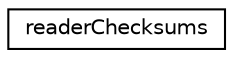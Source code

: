 digraph "Graphical Class Hierarchy"
{
 // LATEX_PDF_SIZE
  edge [fontname="Helvetica",fontsize="10",labelfontname="Helvetica",labelfontsize="10"];
  node [fontname="Helvetica",fontsize="10",shape=record];
  rankdir="LR";
  Node0 [label="readerChecksums",height=0.2,width=0.4,color="black", fillcolor="white", style="filled",URL="$classreader_checksums.html",tooltip=" "];
}
